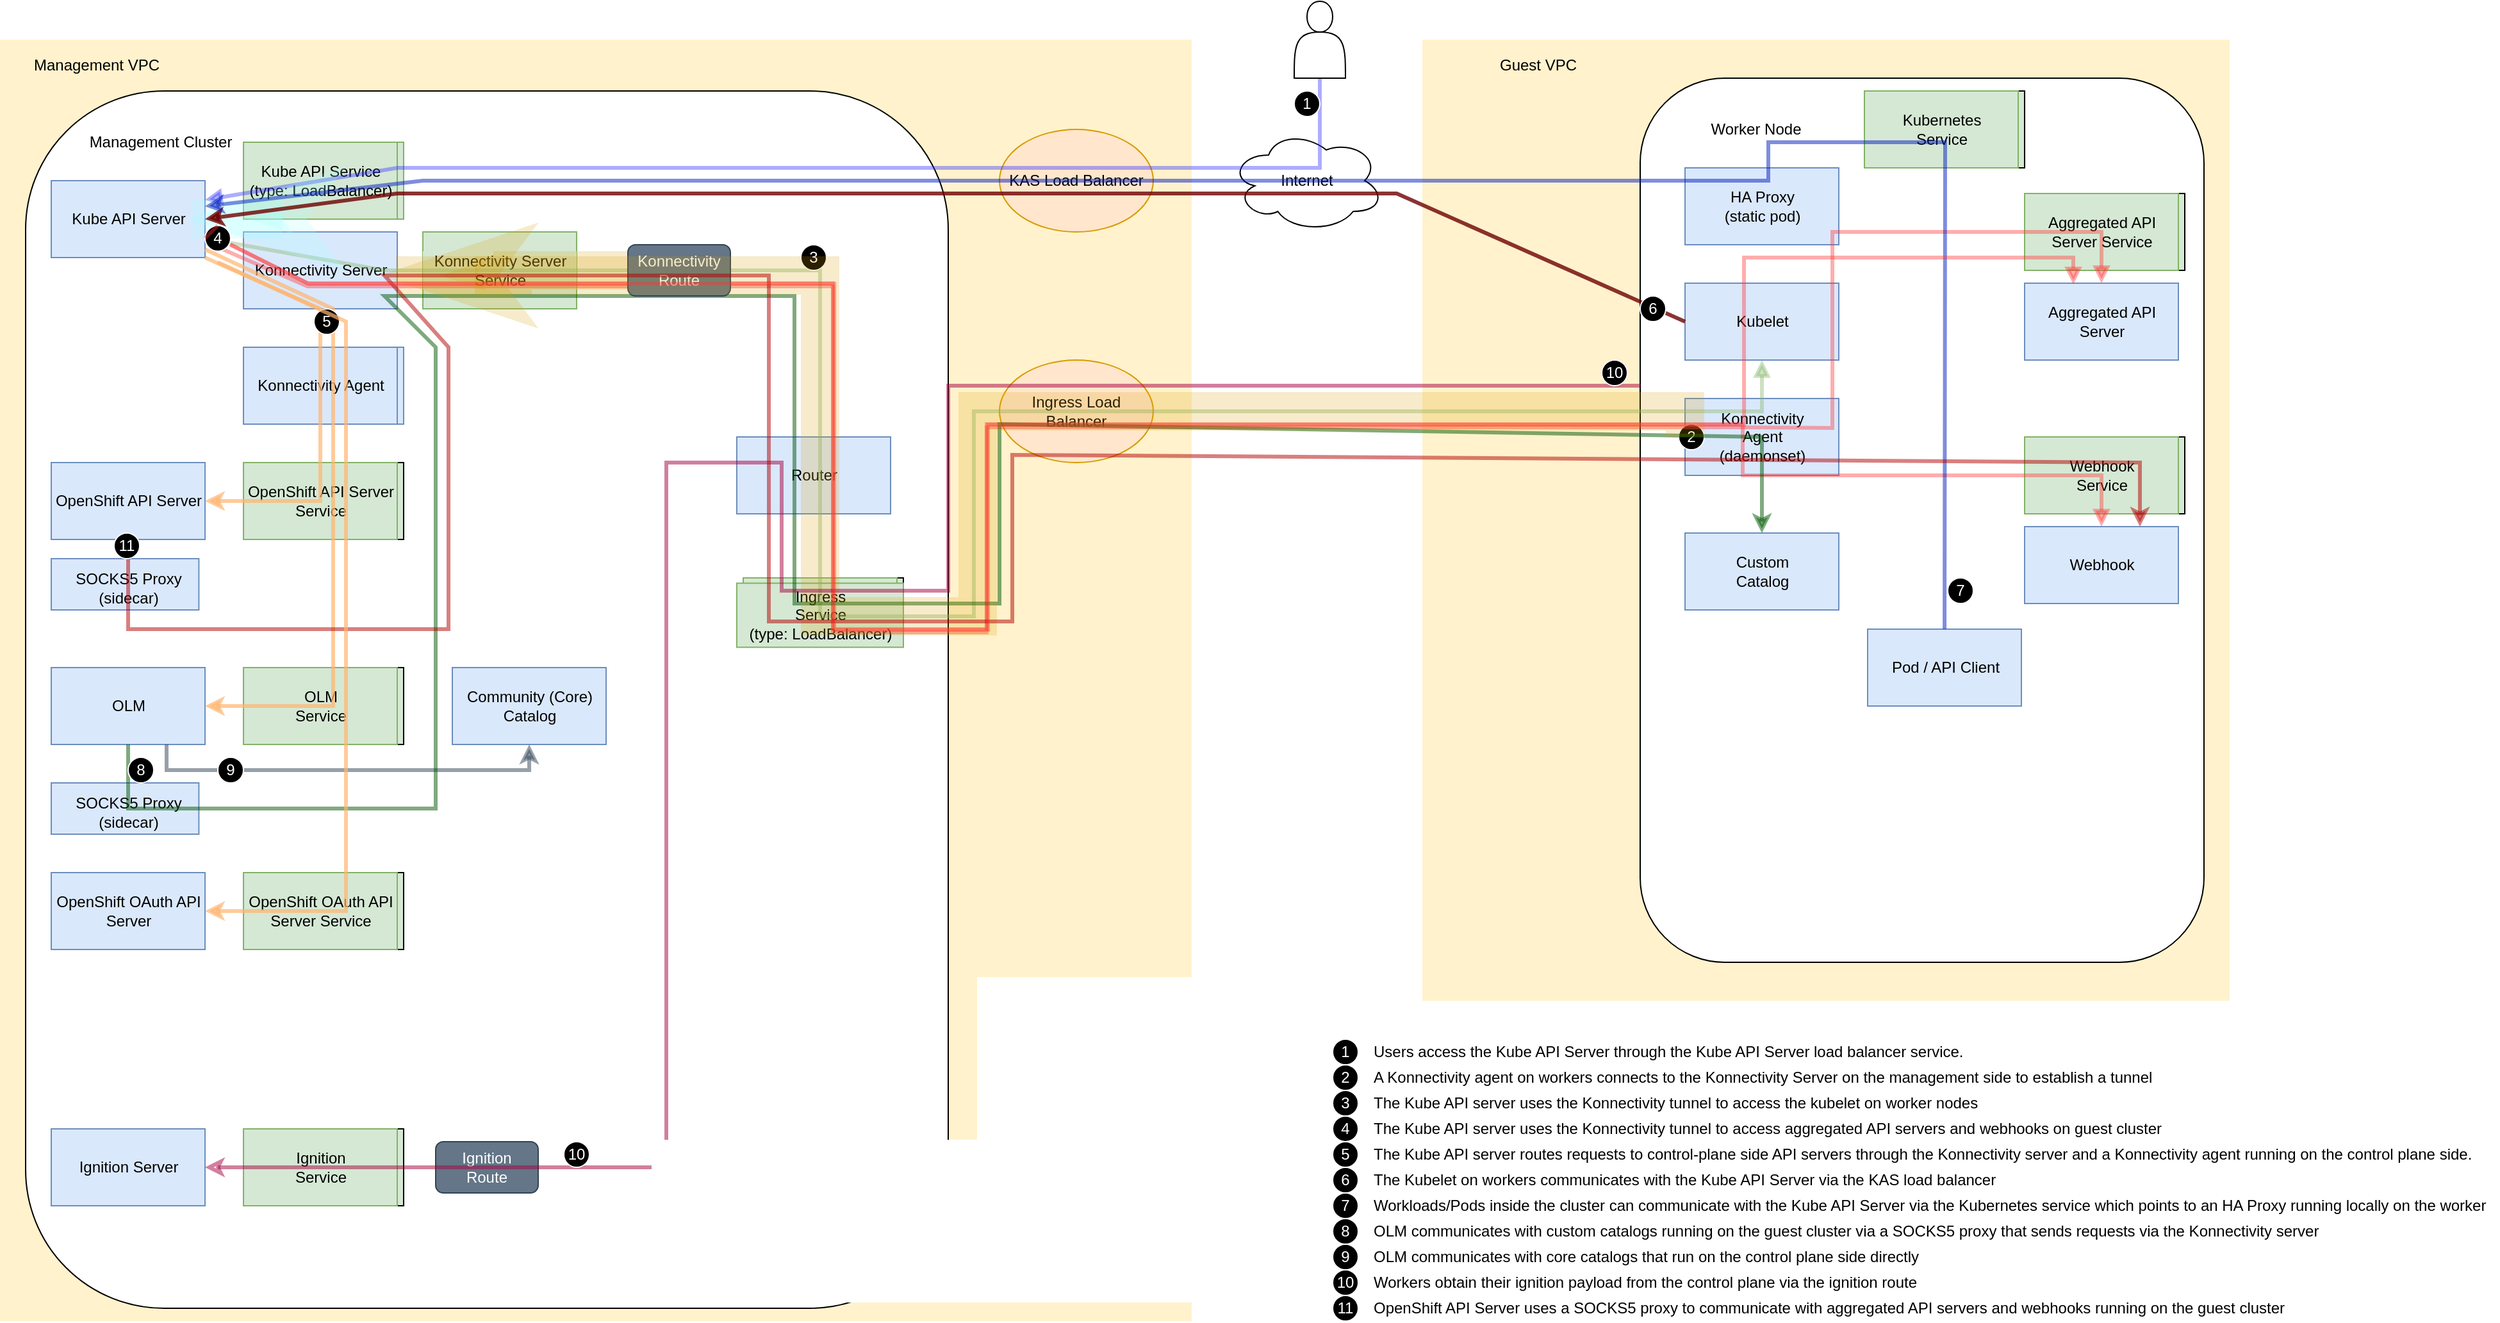 <mxfile version="15.7.4" type="google"><diagram id="JH9QKuvzhA9peFdZKFze" name="Page-1"><mxGraphModel dx="1422" dy="766" grid="1" gridSize="10" guides="1" tooltips="1" connect="1" arrows="1" fold="1" page="1" pageScale="1" pageWidth="850" pageHeight="1100" math="0" shadow="0"><root><mxCell id="0"/><mxCell id="1" parent="0"/><mxCell id="2SlxKYh9Y1Ndt-lXQVJX-143" value="" style="rounded=0;whiteSpace=wrap;html=1;fillColor=#fff2cc;strokeColor=none;" parent="1" vertex="1"><mxGeometry x="1120" y="60" width="630" height="750" as="geometry"/></mxCell><mxCell id="2SlxKYh9Y1Ndt-lXQVJX-58" value="" style="rounded=0;whiteSpace=wrap;html=1;fillColor=#fff2cc;strokeColor=none;" parent="1" vertex="1"><mxGeometry x="10" y="60" width="930" height="1000" as="geometry"/></mxCell><mxCell id="2SlxKYh9Y1Ndt-lXQVJX-1" value="" style="rounded=1;whiteSpace=wrap;html=1;" parent="1" vertex="1"><mxGeometry x="30" y="100" width="720" height="950" as="geometry"/></mxCell><mxCell id="2SlxKYh9Y1Ndt-lXQVJX-2" value="" style="rounded=1;whiteSpace=wrap;html=1;" parent="1" vertex="1"><mxGeometry x="1290" y="90" width="440" height="690" as="geometry"/></mxCell><mxCell id="2SlxKYh9Y1Ndt-lXQVJX-3" value="Management Cluster" style="text;html=1;resizable=0;autosize=1;align=center;verticalAlign=middle;points=[];fillColor=none;strokeColor=none;rounded=0;" parent="1" vertex="1"><mxGeometry x="70" y="130" width="130" height="20" as="geometry"/></mxCell><mxCell id="2SlxKYh9Y1Ndt-lXQVJX-4" value="Worker Node" style="text;html=1;resizable=0;autosize=1;align=center;verticalAlign=middle;points=[];fillColor=none;strokeColor=none;rounded=0;" parent="1" vertex="1"><mxGeometry x="1335" y="120" width="90" height="20" as="geometry"/></mxCell><mxCell id="2SlxKYh9Y1Ndt-lXQVJX-8" value="" style="group;fillColor=#dae8fc;strokeColor=#6c8ebf;" parent="1" vertex="1" connectable="0"><mxGeometry x="50" y="170" width="120" height="60" as="geometry"/></mxCell><mxCell id="2SlxKYh9Y1Ndt-lXQVJX-6" value="" style="rounded=0;whiteSpace=wrap;html=1;fillColor=#dae8fc;strokeColor=#6c8ebf;" parent="2SlxKYh9Y1Ndt-lXQVJX-8" vertex="1"><mxGeometry width="120" height="60" as="geometry"/></mxCell><mxCell id="2SlxKYh9Y1Ndt-lXQVJX-7" value="Kube API Server&lt;br&gt;" style="text;html=1;resizable=0;autosize=1;align=center;verticalAlign=middle;points=[];fillColor=none;strokeColor=none;rounded=0;" parent="2SlxKYh9Y1Ndt-lXQVJX-8" vertex="1"><mxGeometry x="10" y="20" width="100" height="20" as="geometry"/></mxCell><mxCell id="2SlxKYh9Y1Ndt-lXQVJX-12" value="" style="group" parent="1" vertex="1" connectable="0"><mxGeometry x="50" y="390" width="125" height="60" as="geometry"/></mxCell><mxCell id="2SlxKYh9Y1Ndt-lXQVJX-13" value="" style="rounded=0;whiteSpace=wrap;html=1;fillColor=#dae8fc;strokeColor=#6c8ebf;" parent="2SlxKYh9Y1Ndt-lXQVJX-12" vertex="1"><mxGeometry width="120" height="60" as="geometry"/></mxCell><mxCell id="2SlxKYh9Y1Ndt-lXQVJX-14" value="OpenShift API Server" style="text;html=1;resizable=0;autosize=1;align=center;verticalAlign=middle;points=[];fillColor=none;strokeColor=none;rounded=0;" parent="2SlxKYh9Y1Ndt-lXQVJX-12" vertex="1"><mxGeometry x="-5" y="20" width="130" height="20" as="geometry"/></mxCell><mxCell id="2SlxKYh9Y1Ndt-lXQVJX-15" value="" style="group" parent="1" vertex="1" connectable="0"><mxGeometry x="200" y="210" width="125" height="60" as="geometry"/></mxCell><mxCell id="2SlxKYh9Y1Ndt-lXQVJX-9" value="" style="rounded=0;whiteSpace=wrap;html=1;fillColor=#dae8fc;strokeColor=#6c8ebf;" parent="2SlxKYh9Y1Ndt-lXQVJX-15" vertex="1"><mxGeometry width="120" height="60" as="geometry"/></mxCell><mxCell id="2SlxKYh9Y1Ndt-lXQVJX-10" value="Konnectivity Server" style="text;html=1;resizable=0;autosize=1;align=center;verticalAlign=middle;points=[];fillColor=none;strokeColor=none;rounded=0;" parent="2SlxKYh9Y1Ndt-lXQVJX-15" vertex="1"><mxGeometry y="20" width="120" height="20" as="geometry"/></mxCell><mxCell id="2SlxKYh9Y1Ndt-lXQVJX-16" value="" style="group;fillColor=#d5e8d4;strokeColor=#82b366;" parent="2SlxKYh9Y1Ndt-lXQVJX-15" vertex="1" connectable="0"><mxGeometry y="-70" width="125" height="60" as="geometry"/></mxCell><mxCell id="2SlxKYh9Y1Ndt-lXQVJX-17" value="" style="rounded=0;whiteSpace=wrap;html=1;fillColor=#d5e8d4;strokeColor=#82b366;" parent="2SlxKYh9Y1Ndt-lXQVJX-16" vertex="1"><mxGeometry width="120" height="60" as="geometry"/></mxCell><mxCell id="2SlxKYh9Y1Ndt-lXQVJX-18" value="Kube API Service&lt;br&gt;(type: LoadBalancer)" style="text;html=1;resizable=0;autosize=1;align=center;verticalAlign=middle;points=[];fillColor=none;strokeColor=none;rounded=0;" parent="2SlxKYh9Y1Ndt-lXQVJX-16" vertex="1"><mxGeometry x="-5" y="15" width="130" height="30" as="geometry"/></mxCell><mxCell id="2SlxKYh9Y1Ndt-lXQVJX-26" value="" style="group;fillColor=#dae8fc;strokeColor=#6c8ebf;" parent="1" vertex="1" connectable="0"><mxGeometry x="1325" y="250" width="120" height="60" as="geometry"/></mxCell><mxCell id="2SlxKYh9Y1Ndt-lXQVJX-27" value="" style="rounded=0;whiteSpace=wrap;html=1;fillColor=#dae8fc;strokeColor=#6c8ebf;" parent="2SlxKYh9Y1Ndt-lXQVJX-26" vertex="1"><mxGeometry width="120" height="60" as="geometry"/></mxCell><mxCell id="2SlxKYh9Y1Ndt-lXQVJX-28" value="Kubelet" style="text;html=1;resizable=0;autosize=1;align=center;verticalAlign=middle;points=[];fillColor=none;strokeColor=none;rounded=0;" parent="2SlxKYh9Y1Ndt-lXQVJX-26" vertex="1"><mxGeometry x="30" y="20" width="60" height="20" as="geometry"/></mxCell><mxCell id="2SlxKYh9Y1Ndt-lXQVJX-30" value="" style="group;fillColor=#dae8fc;strokeColor=#6c8ebf;" parent="1" vertex="1" connectable="0"><mxGeometry x="1325" y="160" width="120" height="60" as="geometry"/></mxCell><mxCell id="2SlxKYh9Y1Ndt-lXQVJX-31" value="" style="rounded=0;whiteSpace=wrap;html=1;fillColor=#dae8fc;strokeColor=#6c8ebf;" parent="2SlxKYh9Y1Ndt-lXQVJX-30" vertex="1"><mxGeometry width="120" height="60" as="geometry"/></mxCell><mxCell id="2SlxKYh9Y1Ndt-lXQVJX-32" value="HA Proxy&lt;br&gt;(static pod)" style="text;html=1;resizable=0;autosize=1;align=center;verticalAlign=middle;points=[];fillColor=none;strokeColor=none;rounded=0;" parent="2SlxKYh9Y1Ndt-lXQVJX-30" vertex="1"><mxGeometry x="25" y="15" width="70" height="30" as="geometry"/></mxCell><mxCell id="2SlxKYh9Y1Ndt-lXQVJX-34" value="" style="group" parent="1" vertex="1" connectable="0"><mxGeometry x="1325" y="340" width="120" height="60" as="geometry"/></mxCell><mxCell id="2SlxKYh9Y1Ndt-lXQVJX-35" value="" style="rounded=0;whiteSpace=wrap;html=1;fillColor=#dae8fc;strokeColor=#6c8ebf;" parent="2SlxKYh9Y1Ndt-lXQVJX-34" vertex="1"><mxGeometry width="120" height="60" as="geometry"/></mxCell><mxCell id="2SlxKYh9Y1Ndt-lXQVJX-36" value="Konnectivity&lt;br&gt;Agent&lt;br&gt;(daemonset)" style="text;html=1;resizable=0;autosize=1;align=center;verticalAlign=middle;points=[];fillColor=none;strokeColor=none;rounded=0;" parent="2SlxKYh9Y1Ndt-lXQVJX-34" vertex="1"><mxGeometry x="20" y="5" width="80" height="50" as="geometry"/></mxCell><mxCell id="WbiKXTbuLmP18DZTLf4A-19" value="2" style="ellipse;whiteSpace=wrap;html=1;fillColor=#000000;strokeColor=#FFFFFF;fontColor=#FFFFFF;" parent="2SlxKYh9Y1Ndt-lXQVJX-34" vertex="1"><mxGeometry x="-5" y="20" width="20" height="20" as="geometry"/></mxCell><mxCell id="2SlxKYh9Y1Ndt-lXQVJX-38" value="" style="group;fillColor=#d5e8d4;strokeColor=#82b366;" parent="1" vertex="1" connectable="0"><mxGeometry x="340" y="210" width="120" height="60" as="geometry"/></mxCell><mxCell id="2SlxKYh9Y1Ndt-lXQVJX-39" value="" style="rounded=0;whiteSpace=wrap;html=1;fillColor=#d5e8d4;strokeColor=#82b366;" parent="2SlxKYh9Y1Ndt-lXQVJX-38" vertex="1"><mxGeometry width="120" height="60" as="geometry"/></mxCell><mxCell id="2SlxKYh9Y1Ndt-lXQVJX-40" value="Konnectivity Server&lt;br&gt;Service" style="text;html=1;resizable=0;autosize=1;align=center;verticalAlign=middle;points=[];fillColor=#d5e8d4;strokeColor=none;rounded=0;" parent="2SlxKYh9Y1Ndt-lXQVJX-38" vertex="1"><mxGeometry y="15" width="120" height="30" as="geometry"/></mxCell><mxCell id="2SlxKYh9Y1Ndt-lXQVJX-41" value="" style="group" parent="1" vertex="1" connectable="0"><mxGeometry x="585" y="370" width="120" height="60" as="geometry"/></mxCell><mxCell id="2SlxKYh9Y1Ndt-lXQVJX-42" value="" style="rounded=0;whiteSpace=wrap;html=1;fillColor=#dae8fc;strokeColor=#6c8ebf;" parent="2SlxKYh9Y1Ndt-lXQVJX-41" vertex="1"><mxGeometry width="120" height="60" as="geometry"/></mxCell><mxCell id="2SlxKYh9Y1Ndt-lXQVJX-43" value="Router" style="text;html=1;resizable=0;autosize=1;align=center;verticalAlign=middle;points=[];fillColor=none;strokeColor=none;rounded=0;" parent="2SlxKYh9Y1Ndt-lXQVJX-41" vertex="1"><mxGeometry x="35" y="20" width="50" height="20" as="geometry"/></mxCell><mxCell id="2SlxKYh9Y1Ndt-lXQVJX-44" value="" style="group;fillColor=#d5e8d4;strokeColor=default;" parent="1" vertex="1" connectable="0"><mxGeometry x="590" y="480" width="125" height="50" as="geometry"/></mxCell><mxCell id="2SlxKYh9Y1Ndt-lXQVJX-45" value="" style="rounded=0;whiteSpace=wrap;html=1;fillColor=#d5e8d4;strokeColor=#82b366;" parent="2SlxKYh9Y1Ndt-lXQVJX-44" vertex="1"><mxGeometry width="120" height="50" as="geometry"/></mxCell><mxCell id="2SlxKYh9Y1Ndt-lXQVJX-46" value="Ingress&lt;br&gt;Service&lt;br&gt;(type: LoadBalancer)" style="text;html=1;resizable=0;autosize=1;align=center;verticalAlign=middle;points=[];fillColor=#d5e8d4;strokeColor=#82b366;rounded=0;" parent="2SlxKYh9Y1Ndt-lXQVJX-44" vertex="1"><mxGeometry x="-5" y="4.167" width="130" height="50" as="geometry"/></mxCell><mxCell id="2SlxKYh9Y1Ndt-lXQVJX-48" value="KAS Load Balancer" style="ellipse;whiteSpace=wrap;html=1;fillColor=#ffe6cc;strokeColor=#d79b00;" parent="1" vertex="1"><mxGeometry x="790" y="130" width="120" height="80" as="geometry"/></mxCell><mxCell id="2SlxKYh9Y1Ndt-lXQVJX-50" value="Ingress Load&lt;br&gt;Balancer" style="ellipse;whiteSpace=wrap;html=1;fillColor=#ffe6cc;strokeColor=#d79b00;" parent="1" vertex="1"><mxGeometry x="790" y="310" width="120" height="80" as="geometry"/></mxCell><mxCell id="2SlxKYh9Y1Ndt-lXQVJX-59" value="Management VPC" style="text;html=1;resizable=0;autosize=1;align=center;verticalAlign=middle;points=[];fillColor=none;strokeColor=none;rounded=0;" parent="1" vertex="1"><mxGeometry x="30" y="70" width="110" height="20" as="geometry"/></mxCell><mxCell id="2SlxKYh9Y1Ndt-lXQVJX-66" value="" style="group;fillColor=#dae8fc;strokeColor=#6c8ebf;" parent="1" vertex="1" connectable="0"><mxGeometry x="200" y="300" width="125" height="60" as="geometry"/></mxCell><mxCell id="2SlxKYh9Y1Ndt-lXQVJX-67" value="" style="rounded=0;whiteSpace=wrap;html=1;fillColor=#dae8fc;strokeColor=#6c8ebf;" parent="2SlxKYh9Y1Ndt-lXQVJX-66" vertex="1"><mxGeometry width="120" height="60" as="geometry"/></mxCell><mxCell id="2SlxKYh9Y1Ndt-lXQVJX-68" value="Konnectivity Agent" style="text;html=1;resizable=0;autosize=1;align=center;verticalAlign=middle;points=[];fillColor=none;strokeColor=none;rounded=0;" parent="2SlxKYh9Y1Ndt-lXQVJX-66" vertex="1"><mxGeometry x="5" y="20" width="110" height="20" as="geometry"/></mxCell><mxCell id="2SlxKYh9Y1Ndt-lXQVJX-75" value="" style="group;fillColor=#D5E8D4;strokeColor=#000000;" parent="1" vertex="1" connectable="0"><mxGeometry x="200" y="390" width="125" height="60" as="geometry"/></mxCell><mxCell id="2SlxKYh9Y1Ndt-lXQVJX-76" value="" style="rounded=0;whiteSpace=wrap;html=1;fillColor=#d5e8d4;strokeColor=#82b366;" parent="2SlxKYh9Y1Ndt-lXQVJX-75" vertex="1"><mxGeometry width="120" height="60" as="geometry"/></mxCell><mxCell id="2SlxKYh9Y1Ndt-lXQVJX-77" value="OpenShift API Server&lt;br&gt;Service" style="text;html=1;resizable=0;autosize=1;align=center;verticalAlign=middle;points=[];fillColor=none;strokeColor=none;rounded=0;" parent="2SlxKYh9Y1Ndt-lXQVJX-75" vertex="1"><mxGeometry x="-5" y="15" width="130" height="30" as="geometry"/></mxCell><mxCell id="2SlxKYh9Y1Ndt-lXQVJX-83" value="" style="group" parent="1" vertex="1" connectable="0"><mxGeometry x="50" y="465" width="120" height="40" as="geometry"/></mxCell><mxCell id="2SlxKYh9Y1Ndt-lXQVJX-84" value="" style="rounded=0;whiteSpace=wrap;html=1;fillColor=#dae8fc;strokeColor=#6c8ebf;" parent="2SlxKYh9Y1Ndt-lXQVJX-83" vertex="1"><mxGeometry width="115.2" height="40" as="geometry"/></mxCell><mxCell id="2SlxKYh9Y1Ndt-lXQVJX-85" value="SOCKS5 Proxy&lt;br&gt;(sidecar)" style="text;html=1;resizable=0;autosize=1;align=center;verticalAlign=middle;points=[];fillColor=none;strokeColor=none;rounded=0;" parent="2SlxKYh9Y1Ndt-lXQVJX-83" vertex="1"><mxGeometry x="9.6" y="8.333" width="100" height="30" as="geometry"/></mxCell><mxCell id="2SlxKYh9Y1Ndt-lXQVJX-90" value="" style="group" parent="1" vertex="1" connectable="0"><mxGeometry x="50" y="550" width="125" height="60" as="geometry"/></mxCell><mxCell id="2SlxKYh9Y1Ndt-lXQVJX-91" value="" style="rounded=0;whiteSpace=wrap;html=1;fillColor=#dae8fc;strokeColor=#6c8ebf;" parent="2SlxKYh9Y1Ndt-lXQVJX-90" vertex="1"><mxGeometry width="120" height="60" as="geometry"/></mxCell><mxCell id="2SlxKYh9Y1Ndt-lXQVJX-92" value="OLM" style="text;html=1;resizable=0;autosize=1;align=center;verticalAlign=middle;points=[];fillColor=none;strokeColor=none;rounded=0;" parent="2SlxKYh9Y1Ndt-lXQVJX-90" vertex="1"><mxGeometry x="40" y="20" width="40" height="20" as="geometry"/></mxCell><mxCell id="2SlxKYh9Y1Ndt-lXQVJX-104" value="" style="group" parent="1" vertex="1" connectable="0"><mxGeometry x="50" y="640" width="120" height="40" as="geometry"/></mxCell><mxCell id="2SlxKYh9Y1Ndt-lXQVJX-105" value="" style="rounded=0;whiteSpace=wrap;html=1;fillColor=#dae8fc;strokeColor=#6c8ebf;" parent="2SlxKYh9Y1Ndt-lXQVJX-104" vertex="1"><mxGeometry width="115.2" height="40" as="geometry"/></mxCell><mxCell id="2SlxKYh9Y1Ndt-lXQVJX-106" value="SOCKS5 Proxy&lt;br&gt;(sidecar)" style="text;html=1;resizable=0;autosize=1;align=center;verticalAlign=middle;points=[];fillColor=none;strokeColor=none;rounded=0;" parent="2SlxKYh9Y1Ndt-lXQVJX-104" vertex="1"><mxGeometry x="9.6" y="8.333" width="100" height="30" as="geometry"/></mxCell><mxCell id="2SlxKYh9Y1Ndt-lXQVJX-111" value="" style="group;fillColor=#D5E8D4;strokeColor=#000000;" parent="1" vertex="1" connectable="0"><mxGeometry x="200" y="550" width="125" height="60" as="geometry"/></mxCell><mxCell id="2SlxKYh9Y1Ndt-lXQVJX-112" value="" style="rounded=0;whiteSpace=wrap;html=1;fillColor=#d5e8d4;strokeColor=#82b366;" parent="2SlxKYh9Y1Ndt-lXQVJX-111" vertex="1"><mxGeometry width="120" height="60" as="geometry"/></mxCell><mxCell id="2SlxKYh9Y1Ndt-lXQVJX-113" value="OLM&lt;br&gt;Service" style="text;html=1;resizable=0;autosize=1;align=center;verticalAlign=middle;points=[];fillColor=none;strokeColor=none;rounded=0;" parent="2SlxKYh9Y1Ndt-lXQVJX-111" vertex="1"><mxGeometry x="30" y="15" width="60" height="30" as="geometry"/></mxCell><mxCell id="2SlxKYh9Y1Ndt-lXQVJX-116" value="" style="group" parent="1" vertex="1" connectable="0"><mxGeometry x="50" y="910" width="125" height="60" as="geometry"/></mxCell><mxCell id="2SlxKYh9Y1Ndt-lXQVJX-117" value="" style="rounded=0;whiteSpace=wrap;html=1;fillColor=#dae8fc;strokeColor=#6c8ebf;" parent="2SlxKYh9Y1Ndt-lXQVJX-116" vertex="1"><mxGeometry width="120" height="60" as="geometry"/></mxCell><mxCell id="2SlxKYh9Y1Ndt-lXQVJX-118" value="Ignition Server" style="text;html=1;resizable=0;autosize=1;align=center;verticalAlign=middle;points=[];fillColor=none;strokeColor=none;rounded=0;" parent="2SlxKYh9Y1Ndt-lXQVJX-116" vertex="1"><mxGeometry x="15" y="20" width="90" height="20" as="geometry"/></mxCell><mxCell id="2SlxKYh9Y1Ndt-lXQVJX-119" value="" style="group;fillColor=#D5E8D4;strokeColor=#000000;" parent="1" vertex="1" connectable="0"><mxGeometry x="200" y="910" width="125" height="60" as="geometry"/></mxCell><mxCell id="2SlxKYh9Y1Ndt-lXQVJX-120" value="" style="rounded=0;whiteSpace=wrap;html=1;fillColor=#d5e8d4;strokeColor=#82b366;" parent="2SlxKYh9Y1Ndt-lXQVJX-119" vertex="1"><mxGeometry width="120" height="60" as="geometry"/></mxCell><mxCell id="2SlxKYh9Y1Ndt-lXQVJX-121" value="Ignition&lt;br&gt;Service" style="text;html=1;resizable=0;autosize=1;align=center;verticalAlign=middle;points=[];fillColor=none;strokeColor=none;rounded=0;" parent="2SlxKYh9Y1Ndt-lXQVJX-119" vertex="1"><mxGeometry x="30" y="15" width="60" height="30" as="geometry"/></mxCell><mxCell id="2SlxKYh9Y1Ndt-lXQVJX-127" value="" style="group;fillColor=#dae8fc;strokeColor=#6c8ebf;" parent="1" vertex="1" connectable="0"><mxGeometry x="1590" y="250" width="120" height="60" as="geometry"/></mxCell><mxCell id="2SlxKYh9Y1Ndt-lXQVJX-128" value="" style="rounded=0;whiteSpace=wrap;html=1;fillColor=#dae8fc;strokeColor=#6c8ebf;" parent="2SlxKYh9Y1Ndt-lXQVJX-127" vertex="1"><mxGeometry width="120" height="60" as="geometry"/></mxCell><mxCell id="2SlxKYh9Y1Ndt-lXQVJX-129" value="Aggregated API &lt;br&gt;Server" style="text;html=1;resizable=0;autosize=1;align=center;verticalAlign=middle;points=[];fillColor=none;strokeColor=none;rounded=0;" parent="2SlxKYh9Y1Ndt-lXQVJX-127" vertex="1"><mxGeometry x="10" y="15" width="100" height="30" as="geometry"/></mxCell><mxCell id="2SlxKYh9Y1Ndt-lXQVJX-130" value="" style="group;fillColor=#D5E8D4;strokeColor=#000000;" parent="1" vertex="1" connectable="0"><mxGeometry x="1590" y="180" width="125" height="60" as="geometry"/></mxCell><mxCell id="2SlxKYh9Y1Ndt-lXQVJX-131" value="" style="rounded=0;whiteSpace=wrap;html=1;fillColor=#d5e8d4;strokeColor=#82b366;" parent="2SlxKYh9Y1Ndt-lXQVJX-130" vertex="1"><mxGeometry width="120" height="60" as="geometry"/></mxCell><mxCell id="2SlxKYh9Y1Ndt-lXQVJX-132" value="Aggregated API&lt;br&gt;Server Service" style="text;html=1;resizable=0;autosize=1;align=center;verticalAlign=middle;points=[];fillColor=none;strokeColor=none;rounded=0;" parent="2SlxKYh9Y1Ndt-lXQVJX-130" vertex="1"><mxGeometry x="10" y="15" width="100" height="30" as="geometry"/></mxCell><mxCell id="2SlxKYh9Y1Ndt-lXQVJX-133" value="" style="group;fillColor=#D5E8D4;strokeColor=#000000;" parent="1" vertex="1" connectable="0"><mxGeometry x="1590" y="370" width="125" height="60" as="geometry"/></mxCell><mxCell id="2SlxKYh9Y1Ndt-lXQVJX-134" value="" style="rounded=0;whiteSpace=wrap;html=1;fillColor=#d5e8d4;strokeColor=#82b366;" parent="2SlxKYh9Y1Ndt-lXQVJX-133" vertex="1"><mxGeometry width="120" height="60" as="geometry"/></mxCell><mxCell id="2SlxKYh9Y1Ndt-lXQVJX-135" value="Webhook&lt;br&gt;Service" style="text;html=1;resizable=0;autosize=1;align=center;verticalAlign=middle;points=[];fillColor=none;strokeColor=none;rounded=0;" parent="2SlxKYh9Y1Ndt-lXQVJX-133" vertex="1"><mxGeometry x="25" y="15" width="70" height="30" as="geometry"/></mxCell><mxCell id="2SlxKYh9Y1Ndt-lXQVJX-136" value="" style="group;fillColor=#dae8fc;strokeColor=#6c8ebf;" parent="1" vertex="1" connectable="0"><mxGeometry x="1590" y="440" width="120" height="60" as="geometry"/></mxCell><mxCell id="2SlxKYh9Y1Ndt-lXQVJX-137" value="" style="rounded=0;whiteSpace=wrap;html=1;fillColor=#dae8fc;strokeColor=#6c8ebf;" parent="2SlxKYh9Y1Ndt-lXQVJX-136" vertex="1"><mxGeometry width="120" height="60" as="geometry"/></mxCell><mxCell id="2SlxKYh9Y1Ndt-lXQVJX-138" value="Webhook" style="text;html=1;resizable=0;autosize=1;align=center;verticalAlign=middle;points=[];fillColor=none;strokeColor=none;rounded=0;" parent="2SlxKYh9Y1Ndt-lXQVJX-136" vertex="1"><mxGeometry x="25" y="20" width="70" height="20" as="geometry"/></mxCell><mxCell id="2SlxKYh9Y1Ndt-lXQVJX-144" value="Guest VPC" style="text;html=1;resizable=0;autosize=1;align=center;verticalAlign=middle;points=[];fillColor=none;strokeColor=none;rounded=0;" parent="1" vertex="1"><mxGeometry x="1170" y="70" width="80" height="20" as="geometry"/></mxCell><mxCell id="2SlxKYh9Y1Ndt-lXQVJX-148" value="" style="group;fillColor=#D5E8D4;strokeColor=#000000;" parent="1" vertex="1" connectable="0"><mxGeometry x="1465" y="100" width="125" height="60" as="geometry"/></mxCell><mxCell id="2SlxKYh9Y1Ndt-lXQVJX-149" value="" style="rounded=0;whiteSpace=wrap;html=1;fillColor=#d5e8d4;strokeColor=#82b366;" parent="2SlxKYh9Y1Ndt-lXQVJX-148" vertex="1"><mxGeometry width="120" height="60" as="geometry"/></mxCell><mxCell id="2SlxKYh9Y1Ndt-lXQVJX-150" value="Kubernetes&lt;br&gt;Service" style="text;html=1;resizable=0;autosize=1;align=center;verticalAlign=middle;points=[];fillColor=none;strokeColor=none;rounded=0;" parent="2SlxKYh9Y1Ndt-lXQVJX-148" vertex="1"><mxGeometry x="20" y="15" width="80" height="30" as="geometry"/></mxCell><mxCell id="2SlxKYh9Y1Ndt-lXQVJX-152" value="" style="group;fillColor=#dae8fc;strokeColor=#6c8ebf;" parent="1" vertex="1" connectable="0"><mxGeometry x="1467.5" y="520" width="120" height="60" as="geometry"/></mxCell><mxCell id="2SlxKYh9Y1Ndt-lXQVJX-153" value="" style="rounded=0;whiteSpace=wrap;html=1;fillColor=#dae8fc;strokeColor=#6c8ebf;" parent="2SlxKYh9Y1Ndt-lXQVJX-152" vertex="1"><mxGeometry width="120" height="60" as="geometry"/></mxCell><mxCell id="2SlxKYh9Y1Ndt-lXQVJX-154" value="Pod / API Client" style="text;html=1;resizable=0;autosize=1;align=center;verticalAlign=middle;points=[];fillColor=none;strokeColor=none;rounded=0;" parent="2SlxKYh9Y1Ndt-lXQVJX-152" vertex="1"><mxGeometry x="10" y="20" width="100" height="20" as="geometry"/></mxCell><mxCell id="WbiKXTbuLmP18DZTLf4A-1" value="Internet" style="ellipse;shape=cloud;whiteSpace=wrap;html=1;" parent="1" vertex="1"><mxGeometry x="970" y="130" width="120" height="80" as="geometry"/></mxCell><mxCell id="WbiKXTbuLmP18DZTLf4A-2" value="" style="endArrow=block;html=1;rounded=0;endFill=1;strokeColor=#3333FF;strokeWidth=3;entryX=1;entryY=0.25;entryDx=0;entryDy=0;shadow=0;opacity=40;" parent="1" target="2SlxKYh9Y1Ndt-lXQVJX-6" edge="1"><mxGeometry width="50" height="50" relative="1" as="geometry"><mxPoint x="1040" y="90" as="sourcePoint"/><mxPoint x="780" y="30" as="targetPoint"/><Array as="points"><mxPoint x="1040" y="160"/><mxPoint x="320" y="160"/></Array></mxGeometry></mxCell><mxCell id="WbiKXTbuLmP18DZTLf4A-3" value="" style="shape=actor;whiteSpace=wrap;html=1;" parent="1" vertex="1"><mxGeometry x="1020" y="30" width="40" height="60" as="geometry"/></mxCell><mxCell id="WbiKXTbuLmP18DZTLf4A-4" style="edgeStyle=orthogonalEdgeStyle;rounded=0;orthogonalLoop=1;jettySize=auto;html=1;entryX=0.992;entryY=0.7;entryDx=0;entryDy=0;entryPerimeter=0;shadow=0;endArrow=none;endFill=0;strokeColor=#d79b00;strokeWidth=30;opacity=20;fillColor=#ffe6cc;exitX=0;exitY=0.5;exitDx=0;exitDy=0;startArrow=none;" parent="1" source="WbiKXTbuLmP18DZTLf4A-37" target="2SlxKYh9Y1Ndt-lXQVJX-10" edge="1"><mxGeometry relative="1" as="geometry"><Array as="points"/></mxGeometry></mxCell><mxCell id="WbiKXTbuLmP18DZTLf4A-5" value="1" style="ellipse;whiteSpace=wrap;html=1;fillColor=#000000;strokeColor=#FFFFFF;fontColor=#FFFFFF;" parent="1" vertex="1"><mxGeometry x="1020" y="100" width="20" height="20" as="geometry"/></mxCell><mxCell id="WbiKXTbuLmP18DZTLf4A-6" value="" style="endArrow=block;html=1;rounded=0;endFill=1;strokeColor=#82b366;strokeWidth=3;shadow=0;opacity=40;fillColor=#d5e8d4;exitX=1;exitY=0.75;exitDx=0;exitDy=0;entryX=0.5;entryY=1;entryDx=0;entryDy=0;" parent="1" source="2SlxKYh9Y1Ndt-lXQVJX-6" target="2SlxKYh9Y1Ndt-lXQVJX-27" edge="1"><mxGeometry width="50" height="50" relative="1" as="geometry"><mxPoint x="1010" y="504" as="sourcePoint"/><mxPoint x="1220" y="350" as="targetPoint"/><Array as="points"><mxPoint x="310" y="240"/><mxPoint x="650" y="240"/><mxPoint x="650" y="510"/><mxPoint x="770" y="510"/><mxPoint x="770" y="350"/><mxPoint x="1385" y="350"/></Array></mxGeometry></mxCell><mxCell id="WbiKXTbuLmP18DZTLf4A-7" style="edgeStyle=orthogonalEdgeStyle;rounded=0;orthogonalLoop=1;jettySize=auto;html=1;shadow=0;fontColor=#FFFFFF;endArrow=classicThin;endFill=1;strokeColor=#99FFFF;strokeWidth=30;opacity=20;" parent="1" source="2SlxKYh9Y1Ndt-lXQVJX-7" edge="1"><mxGeometry relative="1" as="geometry"><mxPoint x="170" y="200" as="targetPoint"/></mxGeometry></mxCell><mxCell id="WbiKXTbuLmP18DZTLf4A-8" value="" style="endArrow=block;html=1;rounded=0;endFill=1;strokeColor=#FF3333;strokeWidth=3;shadow=0;opacity=40;fillColor=#f8cecc;exitX=1;exitY=0.75;exitDx=0;exitDy=0;entryX=0.5;entryY=0;entryDx=0;entryDy=0;startArrow=none;" parent="1" source="WbiKXTbuLmP18DZTLf4A-10" target="2SlxKYh9Y1Ndt-lXQVJX-137" edge="1"><mxGeometry width="50" height="50" relative="1" as="geometry"><mxPoint x="180" y="225" as="sourcePoint"/><mxPoint x="1295" y="320" as="targetPoint"/><Array as="points"><mxPoint x="250" y="250"/><mxPoint x="660" y="250"/><mxPoint x="660" y="520"/><mxPoint x="780" y="520"/><mxPoint x="780" y="360"/><mxPoint x="1295" y="360"/><mxPoint x="1370" y="360"/><mxPoint x="1370" y="400"/><mxPoint x="1650" y="400"/></Array></mxGeometry></mxCell><mxCell id="WbiKXTbuLmP18DZTLf4A-9" value="3" style="ellipse;whiteSpace=wrap;html=1;fillColor=#000000;strokeColor=#FFFFFF;fontColor=#FFFFFF;" parent="1" vertex="1"><mxGeometry x="635" y="220" width="20" height="20" as="geometry"/></mxCell><mxCell id="WbiKXTbuLmP18DZTLf4A-12" value="" style="endArrow=classic;html=1;rounded=0;shadow=0;fontColor=#FFFFFF;strokeColor=#FFB570;strokeWidth=3;exitX=1;exitY=1;exitDx=0;exitDy=0;entryX=0.962;entryY=0.5;entryDx=0;entryDy=0;entryPerimeter=0;opacity=70;" parent="1" source="2SlxKYh9Y1Ndt-lXQVJX-6" target="2SlxKYh9Y1Ndt-lXQVJX-14" edge="1"><mxGeometry width="50" height="50" relative="1" as="geometry"><mxPoint x="550" y="330" as="sourcePoint"/><mxPoint x="600" y="280" as="targetPoint"/><Array as="points"><mxPoint x="260" y="270"/><mxPoint x="260" y="420"/></Array></mxGeometry></mxCell><mxCell id="WbiKXTbuLmP18DZTLf4A-16" value="" style="endArrow=classic;html=1;rounded=0;shadow=0;fontColor=#FFFFFF;strokeColor=#FFB570;strokeWidth=3;exitX=1;exitY=0.894;exitDx=0;exitDy=0;entryX=1;entryY=0.5;entryDx=0;entryDy=0;exitPerimeter=0;opacity=70;" parent="1" source="2SlxKYh9Y1Ndt-lXQVJX-6" target="2SlxKYh9Y1Ndt-lXQVJX-91" edge="1"><mxGeometry width="50" height="50" relative="1" as="geometry"><mxPoint x="180" y="240" as="sourcePoint"/><mxPoint x="180.06" y="430" as="targetPoint"/><Array as="points"><mxPoint x="270" y="270"/><mxPoint x="270" y="580"/></Array></mxGeometry></mxCell><mxCell id="WbiKXTbuLmP18DZTLf4A-15" value="5" style="ellipse;whiteSpace=wrap;html=1;fillColor=#000000;strokeColor=#FFFFFF;fontColor=#FFFFFF;" parent="1" vertex="1"><mxGeometry x="255" y="270" width="20" height="20" as="geometry"/></mxCell><mxCell id="WbiKXTbuLmP18DZTLf4A-17" value="" style="endArrow=block;html=1;rounded=0;endFill=1;strokeColor=#FF3333;strokeWidth=3;shadow=0;opacity=40;fillColor=#f8cecc;exitX=1;exitY=0.75;exitDx=0;exitDy=0;entryX=0.5;entryY=0;entryDx=0;entryDy=0;" parent="1" target="2SlxKYh9Y1Ndt-lXQVJX-128" edge="1"><mxGeometry width="50" height="50" relative="1" as="geometry"><mxPoint x="170" y="217.5" as="sourcePoint"/><mxPoint x="1490" y="402.5" as="targetPoint"/><Array as="points"><mxPoint x="250" y="252.5"/><mxPoint x="660" y="252.5"/><mxPoint x="660" y="522.5"/><mxPoint x="780" y="522.5"/><mxPoint x="780" y="362.5"/><mxPoint x="1295" y="362.5"/><mxPoint x="1370" y="362.5"/><mxPoint x="1440" y="363"/><mxPoint x="1440" y="210"/><mxPoint x="1650" y="210"/></Array></mxGeometry></mxCell><mxCell id="WbiKXTbuLmP18DZTLf4A-20" value="" style="endArrow=classic;html=1;rounded=0;shadow=0;fontColor=#FFFFFF;strokeColor=#6F0000;strokeWidth=3;opacity=80;exitX=0;exitY=0.5;exitDx=0;exitDy=0;fillColor=#a20025;" parent="1" source="2SlxKYh9Y1Ndt-lXQVJX-27" edge="1"><mxGeometry width="50" height="50" relative="1" as="geometry"><mxPoint x="900" y="290" as="sourcePoint"/><mxPoint x="170" y="200" as="targetPoint"/><Array as="points"><mxPoint x="1100" y="180"/><mxPoint x="320" y="180"/></Array></mxGeometry></mxCell><mxCell id="WbiKXTbuLmP18DZTLf4A-21" value="" style="endArrow=classic;html=1;rounded=0;shadow=0;fontColor=#FFFFFF;strokeColor=#001DBC;strokeWidth=3;opacity=50;fillColor=#0050ef;" parent="1" source="2SlxKYh9Y1Ndt-lXQVJX-153" edge="1"><mxGeometry width="50" height="50" relative="1" as="geometry"><mxPoint x="960" y="290" as="sourcePoint"/><mxPoint x="170" y="190" as="targetPoint"/><Array as="points"><mxPoint x="1528" y="140"/><mxPoint x="1390" y="140"/><mxPoint x="1390" y="170"/><mxPoint x="340" y="170"/></Array></mxGeometry></mxCell><mxCell id="WbiKXTbuLmP18DZTLf4A-22" value="6" style="ellipse;whiteSpace=wrap;html=1;fillColor=#000000;strokeColor=#FFFFFF;fontColor=#FFFFFF;" parent="1" vertex="1"><mxGeometry x="1290" y="260" width="20" height="20" as="geometry"/></mxCell><mxCell id="WbiKXTbuLmP18DZTLf4A-23" value="7" style="ellipse;whiteSpace=wrap;html=1;fillColor=#000000;strokeColor=#FFFFFF;fontColor=#FFFFFF;" parent="1" vertex="1"><mxGeometry x="1530" y="480" width="20" height="20" as="geometry"/></mxCell><mxCell id="WbiKXTbuLmP18DZTLf4A-24" value="" style="group" parent="1" vertex="1" connectable="0"><mxGeometry x="363" y="550" width="125" height="60" as="geometry"/></mxCell><mxCell id="WbiKXTbuLmP18DZTLf4A-25" value="" style="rounded=0;whiteSpace=wrap;html=1;fillColor=#dae8fc;strokeColor=#6c8ebf;" parent="WbiKXTbuLmP18DZTLf4A-24" vertex="1"><mxGeometry width="120" height="60" as="geometry"/></mxCell><mxCell id="WbiKXTbuLmP18DZTLf4A-26" value="Community (Core)&lt;br&gt;Catalog" style="text;html=1;resizable=0;autosize=1;align=center;verticalAlign=middle;points=[];fillColor=none;strokeColor=none;rounded=0;" parent="WbiKXTbuLmP18DZTLf4A-24" vertex="1"><mxGeometry x="5" y="15" width="110" height="30" as="geometry"/></mxCell><mxCell id="WbiKXTbuLmP18DZTLf4A-27" value="" style="endArrow=classic;html=1;rounded=0;shadow=0;fontColor=#FFFFFF;strokeColor=#314354;strokeWidth=3;opacity=50;exitX=0.75;exitY=1;exitDx=0;exitDy=0;entryX=0.5;entryY=1;entryDx=0;entryDy=0;fillColor=#647687;" parent="1" source="2SlxKYh9Y1Ndt-lXQVJX-91" target="WbiKXTbuLmP18DZTLf4A-25" edge="1"><mxGeometry width="50" height="50" relative="1" as="geometry"><mxPoint x="470" y="390" as="sourcePoint"/><mxPoint x="520" y="340" as="targetPoint"/><Array as="points"><mxPoint x="140" y="630"/><mxPoint x="423" y="630"/></Array></mxGeometry></mxCell><mxCell id="WbiKXTbuLmP18DZTLf4A-29" value="" style="group;fillColor=#dae8fc;strokeColor=#6c8ebf;" parent="1" vertex="1" connectable="0"><mxGeometry x="1325" y="445" width="120" height="60" as="geometry"/></mxCell><mxCell id="WbiKXTbuLmP18DZTLf4A-30" value="" style="rounded=0;whiteSpace=wrap;html=1;fillColor=#dae8fc;strokeColor=#6c8ebf;" parent="WbiKXTbuLmP18DZTLf4A-29" vertex="1"><mxGeometry width="120" height="60" as="geometry"/></mxCell><mxCell id="WbiKXTbuLmP18DZTLf4A-31" value="Custom&lt;br&gt;Catalog" style="text;html=1;resizable=0;autosize=1;align=center;verticalAlign=middle;points=[];fillColor=none;strokeColor=none;rounded=0;" parent="WbiKXTbuLmP18DZTLf4A-29" vertex="1"><mxGeometry x="30" y="15" width="60" height="30" as="geometry"/></mxCell><mxCell id="WbiKXTbuLmP18DZTLf4A-32" value="" style="endArrow=classic;html=1;rounded=0;shadow=0;fontColor=#FFFFFF;strokeColor=#005700;strokeWidth=3;opacity=50;exitX=0.5;exitY=1;exitDx=0;exitDy=0;entryX=0.5;entryY=0;entryDx=0;entryDy=0;fillColor=#008a00;" parent="1" source="2SlxKYh9Y1Ndt-lXQVJX-91" target="WbiKXTbuLmP18DZTLf4A-30" edge="1"><mxGeometry width="50" height="50" relative="1" as="geometry"><mxPoint x="500" y="380" as="sourcePoint"/><mxPoint x="550" y="330" as="targetPoint"/><Array as="points"><mxPoint x="110" y="660"/><mxPoint x="350" y="660"/><mxPoint x="350" y="300"/><mxPoint x="310" y="260"/><mxPoint x="630" y="260"/><mxPoint x="630" y="500"/><mxPoint x="790" y="500"/><mxPoint x="790" y="360"/><mxPoint x="1385" y="370"/></Array></mxGeometry></mxCell><mxCell id="WbiKXTbuLmP18DZTLf4A-10" value="4" style="ellipse;whiteSpace=wrap;html=1;fillColor=#000000;strokeColor=#FFFFFF;fontColor=#FFFFFF;" parent="1" vertex="1"><mxGeometry x="170" y="205" width="20" height="20" as="geometry"/></mxCell><mxCell id="WbiKXTbuLmP18DZTLf4A-34" value="" style="endArrow=none;html=1;rounded=0;endFill=1;strokeColor=#FF3333;strokeWidth=3;shadow=0;opacity=40;fillColor=#f8cecc;exitX=1;exitY=0.75;exitDx=0;exitDy=0;entryX=0.5;entryY=0;entryDx=0;entryDy=0;" parent="1" source="2SlxKYh9Y1Ndt-lXQVJX-6" target="WbiKXTbuLmP18DZTLf4A-10" edge="1"><mxGeometry width="50" height="50" relative="1" as="geometry"><mxPoint x="170" y="215" as="sourcePoint"/><mxPoint x="1550" y="440" as="targetPoint"/><Array as="points"/></mxGeometry></mxCell><mxCell id="WbiKXTbuLmP18DZTLf4A-35" value="8" style="ellipse;whiteSpace=wrap;html=1;fillColor=#000000;strokeColor=#FFFFFF;fontColor=#FFFFFF;" parent="1" vertex="1"><mxGeometry x="110" y="620" width="20" height="20" as="geometry"/></mxCell><mxCell id="WbiKXTbuLmP18DZTLf4A-36" value="9" style="ellipse;whiteSpace=wrap;html=1;fillColor=#000000;strokeColor=#FFFFFF;fontColor=#FFFFFF;" parent="1" vertex="1"><mxGeometry x="180" y="620" width="20" height="20" as="geometry"/></mxCell><mxCell id="WbiKXTbuLmP18DZTLf4A-37" value="Konnectivity&lt;br&gt;Route" style="rounded=1;whiteSpace=wrap;html=1;fontColor=#ffffff;strokeColor=#314354;fillColor=#647687;" parent="1" vertex="1"><mxGeometry x="500" y="220" width="80" height="40" as="geometry"/></mxCell><mxCell id="WbiKXTbuLmP18DZTLf4A-38" value="" style="edgeStyle=orthogonalEdgeStyle;rounded=0;orthogonalLoop=1;jettySize=auto;html=1;shadow=0;endArrow=classicThin;endFill=1;strokeColor=#d79b00;strokeWidth=30;opacity=20;fillColor=#ffe6cc;exitX=0;exitY=0.5;exitDx=0;exitDy=0;" parent="1" source="2SlxKYh9Y1Ndt-lXQVJX-35" edge="1"><mxGeometry relative="1" as="geometry"><mxPoint x="1225" y="370" as="sourcePoint"/><mxPoint x="320" y="244" as="targetPoint"/><Array as="points"><mxPoint x="1225" y="350"/><mxPoint x="773" y="350"/><mxPoint x="773" y="510"/><mxPoint x="650" y="510"/><mxPoint x="650" y="244"/><mxPoint x="320" y="244"/></Array></mxGeometry></mxCell><mxCell id="WbiKXTbuLmP18DZTLf4A-39" value="Ignition&lt;br&gt;Route" style="rounded=1;whiteSpace=wrap;html=1;fontColor=#ffffff;strokeColor=#314354;fillColor=#647687;" parent="1" vertex="1"><mxGeometry x="350" y="920" width="80" height="40" as="geometry"/></mxCell><mxCell id="WbiKXTbuLmP18DZTLf4A-40" style="edgeStyle=orthogonalEdgeStyle;rounded=0;orthogonalLoop=1;jettySize=auto;html=1;shadow=0;fontColor=#FFFFFF;endArrow=classic;endFill=0;strokeColor=#A50040;strokeWidth=3;opacity=50;fillColor=#d80073;entryX=1;entryY=0.5;entryDx=0;entryDy=0;" parent="1" source="2SlxKYh9Y1Ndt-lXQVJX-2" target="2SlxKYh9Y1Ndt-lXQVJX-117" edge="1"><mxGeometry relative="1" as="geometry"><Array as="points"><mxPoint x="750" y="330"/><mxPoint x="750" y="490"/><mxPoint x="620" y="490"/><mxPoint x="620" y="390"/><mxPoint x="530" y="390"/><mxPoint x="530" y="940"/></Array></mxGeometry></mxCell><mxCell id="WbiKXTbuLmP18DZTLf4A-42" value="" style="endArrow=classic;html=1;rounded=0;shadow=0;fontColor=#FFFFFF;strokeColor=#B20000;strokeWidth=3;opacity=50;exitX=0.5;exitY=1;exitDx=0;exitDy=0;fillColor=#e51400;entryX=0.75;entryY=0;entryDx=0;entryDy=0;" parent="1" edge="1" target="2SlxKYh9Y1Ndt-lXQVJX-137"><mxGeometry width="50" height="50" relative="1" as="geometry"><mxPoint x="110" y="454" as="sourcePoint"/><mxPoint x="1520" y="444" as="targetPoint"/><Array as="points"><mxPoint x="110" y="520"/><mxPoint x="360" y="520"/><mxPoint x="360" y="300"/><mxPoint x="310" y="244"/><mxPoint x="610" y="244"/><mxPoint x="610" y="514"/><mxPoint x="800" y="514"/><mxPoint x="800" y="384"/><mxPoint x="1680" y="390"/></Array></mxGeometry></mxCell><mxCell id="WbiKXTbuLmP18DZTLf4A-43" value="" style="endArrow=block;html=1;rounded=0;endFill=1;strokeColor=#FF3333;strokeWidth=3;shadow=0;opacity=40;fillColor=#f8cecc;exitX=1;exitY=0.75;exitDx=0;exitDy=0;entryX=0.317;entryY=0.017;entryDx=0;entryDy=0;startArrow=none;entryPerimeter=0;" parent="1" target="2SlxKYh9Y1Ndt-lXQVJX-128" edge="1"><mxGeometry width="50" height="50" relative="1" as="geometry"><mxPoint x="190.004" y="220.002" as="sourcePoint"/><mxPoint x="1551.06" y="440.53" as="targetPoint"/><Array as="points"><mxPoint x="251.06" y="250.53"/><mxPoint x="661.06" y="250.53"/><mxPoint x="661.06" y="520.53"/><mxPoint x="781.06" y="520.53"/><mxPoint x="781.06" y="360.53"/><mxPoint x="1296.06" y="360.53"/><mxPoint x="1371.06" y="360.53"/><mxPoint x="1371" y="230"/><mxPoint x="1628" y="230"/></Array></mxGeometry></mxCell><mxCell id="WbiKXTbuLmP18DZTLf4A-44" value="1" style="ellipse;whiteSpace=wrap;html=1;fillColor=#000000;strokeColor=#FFFFFF;fontColor=#FFFFFF;" parent="1" vertex="1"><mxGeometry x="1050" y="840" width="20" height="20" as="geometry"/></mxCell><mxCell id="WbiKXTbuLmP18DZTLf4A-45" value="&lt;font color=&quot;#000000&quot;&gt;Users access the Kube API Server through the Kube API Server load balancer service.&lt;/font&gt;" style="text;html=1;align=left;verticalAlign=middle;resizable=0;points=[];autosize=1;strokeColor=none;fillColor=none;fontColor=#FFFFFF;" parent="1" vertex="1"><mxGeometry x="1080" y="840" width="480" height="20" as="geometry"/></mxCell><mxCell id="WbiKXTbuLmP18DZTLf4A-46" value="2" style="ellipse;whiteSpace=wrap;html=1;fillColor=#000000;strokeColor=#FFFFFF;fontColor=#FFFFFF;" parent="1" vertex="1"><mxGeometry x="1050" y="860" width="20" height="20" as="geometry"/></mxCell><mxCell id="WbiKXTbuLmP18DZTLf4A-47" value="&lt;font color=&quot;#000000&quot;&gt;A Konnectivity agent on workers connects to the Konnectivity Server on the management side to establish a tunnel&lt;/font&gt;" style="text;html=1;align=left;verticalAlign=middle;resizable=0;points=[];autosize=1;strokeColor=none;fillColor=none;fontColor=#FFFFFF;" parent="1" vertex="1"><mxGeometry x="1080" y="860" width="620" height="20" as="geometry"/></mxCell><mxCell id="WbiKXTbuLmP18DZTLf4A-49" value="&lt;font color=&quot;#000000&quot;&gt;The Kube API server uses the Konnectivity tunnel to access the kubelet on worker nodes&lt;/font&gt;" style="text;html=1;align=left;verticalAlign=middle;resizable=0;points=[];autosize=1;strokeColor=none;fillColor=none;fontColor=#FFFFFF;" parent="1" vertex="1"><mxGeometry x="1080" y="880" width="490" height="20" as="geometry"/></mxCell><mxCell id="WbiKXTbuLmP18DZTLf4A-50" value="3" style="ellipse;whiteSpace=wrap;html=1;fillColor=#000000;strokeColor=#FFFFFF;fontColor=#FFFFFF;" parent="1" vertex="1"><mxGeometry x="1050" y="880" width="20" height="20" as="geometry"/></mxCell><mxCell id="WbiKXTbuLmP18DZTLf4A-51" value="4" style="ellipse;whiteSpace=wrap;html=1;fillColor=#000000;strokeColor=#FFFFFF;fontColor=#FFFFFF;" parent="1" vertex="1"><mxGeometry x="1050" y="900" width="20" height="20" as="geometry"/></mxCell><mxCell id="WbiKXTbuLmP18DZTLf4A-52" value="&lt;font color=&quot;#000000&quot;&gt;The Kube API server uses the Konnectivity tunnel to access aggregated API servers and webhooks on guest cluster&lt;/font&gt;" style="text;html=1;align=left;verticalAlign=middle;resizable=0;points=[];autosize=1;strokeColor=none;fillColor=none;fontColor=#FFFFFF;" parent="1" vertex="1"><mxGeometry x="1080" y="900" width="630" height="20" as="geometry"/></mxCell><mxCell id="WbiKXTbuLmP18DZTLf4A-53" value="5" style="ellipse;whiteSpace=wrap;html=1;fillColor=#000000;strokeColor=#FFFFFF;fontColor=#FFFFFF;" parent="1" vertex="1"><mxGeometry x="1050" y="920" width="20" height="20" as="geometry"/></mxCell><mxCell id="WbiKXTbuLmP18DZTLf4A-54" value="&lt;font color=&quot;#000000&quot;&gt;The Kube API server routes requests to control-plane side API servers through the Konnectivity server and a Konnectivity agent running on the control plane side.&lt;/font&gt;" style="text;html=1;align=left;verticalAlign=middle;resizable=0;points=[];autosize=1;strokeColor=none;fillColor=none;fontColor=#FFFFFF;" parent="1" vertex="1"><mxGeometry x="1080" y="920" width="870" height="20" as="geometry"/></mxCell><mxCell id="WbiKXTbuLmP18DZTLf4A-55" value="6" style="ellipse;whiteSpace=wrap;html=1;fillColor=#000000;strokeColor=#FFFFFF;fontColor=#FFFFFF;" parent="1" vertex="1"><mxGeometry x="1050" y="940" width="20" height="20" as="geometry"/></mxCell><mxCell id="WbiKXTbuLmP18DZTLf4A-56" value="&lt;font color=&quot;#000000&quot;&gt;The Kubelet on workers communicates with the Kube API Server via the KAS load balancer&lt;/font&gt;" style="text;html=1;align=left;verticalAlign=middle;resizable=0;points=[];autosize=1;strokeColor=none;fillColor=none;fontColor=#FFFFFF;" parent="1" vertex="1"><mxGeometry x="1080" y="940" width="500" height="20" as="geometry"/></mxCell><mxCell id="WbiKXTbuLmP18DZTLf4A-57" value="7" style="ellipse;whiteSpace=wrap;html=1;fillColor=#000000;strokeColor=#FFFFFF;fontColor=#FFFFFF;" parent="1" vertex="1"><mxGeometry x="1050" y="960" width="20" height="20" as="geometry"/></mxCell><mxCell id="WbiKXTbuLmP18DZTLf4A-58" value="&lt;font color=&quot;#000000&quot;&gt;Workloads/Pods inside the cluster can communicate with the Kube API Server via the Kubernetes service which points to an HA Proxy running locally on the worker&lt;/font&gt;" style="text;html=1;align=left;verticalAlign=middle;resizable=0;points=[];autosize=1;strokeColor=none;fillColor=none;fontColor=#FFFFFF;" parent="1" vertex="1"><mxGeometry x="1080" y="960" width="880" height="20" as="geometry"/></mxCell><mxCell id="WbiKXTbuLmP18DZTLf4A-59" value="8" style="ellipse;whiteSpace=wrap;html=1;fillColor=#000000;strokeColor=#FFFFFF;fontColor=#FFFFFF;" parent="1" vertex="1"><mxGeometry x="1050" y="980" width="20" height="20" as="geometry"/></mxCell><mxCell id="WbiKXTbuLmP18DZTLf4A-60" value="&lt;font color=&quot;#000000&quot;&gt;OLM communicates with custom catalogs running on the guest cluster via a SOCKS5 proxy that sends requests via the Konnectivity server&lt;/font&gt;" style="text;html=1;align=left;verticalAlign=middle;resizable=0;points=[];autosize=1;strokeColor=none;fillColor=none;fontColor=#FFFFFF;" parent="1" vertex="1"><mxGeometry x="1080" y="980" width="750" height="20" as="geometry"/></mxCell><mxCell id="WbiKXTbuLmP18DZTLf4A-61" value="9" style="ellipse;whiteSpace=wrap;html=1;fillColor=#000000;strokeColor=#FFFFFF;fontColor=#FFFFFF;" parent="1" vertex="1"><mxGeometry x="1050" y="1000" width="20" height="20" as="geometry"/></mxCell><mxCell id="WbiKXTbuLmP18DZTLf4A-62" value="&lt;font color=&quot;#000000&quot;&gt;OLM communicates with core catalogs that run on the control plane side directly&lt;/font&gt;" style="text;html=1;align=left;verticalAlign=middle;resizable=0;points=[];autosize=1;strokeColor=none;fillColor=none;fontColor=#FFFFFF;" parent="1" vertex="1"><mxGeometry x="1080" y="1000" width="440" height="20" as="geometry"/></mxCell><mxCell id="WbiKXTbuLmP18DZTLf4A-63" value="10" style="ellipse;whiteSpace=wrap;html=1;fillColor=#000000;strokeColor=#FFFFFF;fontColor=#FFFFFF;" parent="1" vertex="1"><mxGeometry x="1260" y="310" width="20" height="20" as="geometry"/></mxCell><mxCell id="WbiKXTbuLmP18DZTLf4A-64" value="10" style="ellipse;whiteSpace=wrap;html=1;fillColor=#000000;strokeColor=#FFFFFF;fontColor=#FFFFFF;" parent="1" vertex="1"><mxGeometry x="1050" y="1020" width="20" height="20" as="geometry"/></mxCell><mxCell id="WbiKXTbuLmP18DZTLf4A-65" value="&lt;font color=&quot;#000000&quot;&gt;Workers obtain their ignition payload from the control plane via the ignition route&lt;/font&gt;" style="text;html=1;align=left;verticalAlign=middle;resizable=0;points=[];autosize=1;strokeColor=none;fillColor=none;fontColor=#FFFFFF;" parent="1" vertex="1"><mxGeometry x="1080" y="1020" width="440" height="20" as="geometry"/></mxCell><mxCell id="WbiKXTbuLmP18DZTLf4A-66" value="11" style="ellipse;whiteSpace=wrap;html=1;fillColor=#000000;strokeColor=#FFFFFF;fontColor=#FFFFFF;" parent="1" vertex="1"><mxGeometry x="99" y="445" width="20" height="20" as="geometry"/></mxCell><mxCell id="WbiKXTbuLmP18DZTLf4A-68" value="11" style="ellipse;whiteSpace=wrap;html=1;fillColor=#000000;strokeColor=#FFFFFF;fontColor=#FFFFFF;" parent="1" vertex="1"><mxGeometry x="1050" y="1040" width="20" height="20" as="geometry"/></mxCell><mxCell id="WbiKXTbuLmP18DZTLf4A-69" value="&lt;font color=&quot;#000000&quot;&gt;OpenShift API Server uses a SOCKS5 proxy to communicate with aggregated API servers and webhooks running on the guest cluster&lt;/font&gt;" style="text;html=1;align=left;verticalAlign=middle;resizable=0;points=[];autosize=1;strokeColor=none;fillColor=none;fontColor=#FFFFFF;" parent="1" vertex="1"><mxGeometry x="1080" y="1040" width="730" height="20" as="geometry"/></mxCell><mxCell id="WbiKXTbuLmP18DZTLf4A-70" value="" style="group" parent="1" vertex="1" connectable="0"><mxGeometry x="50" y="710" width="125" height="60" as="geometry"/></mxCell><mxCell id="WbiKXTbuLmP18DZTLf4A-71" value="" style="rounded=0;whiteSpace=wrap;html=1;fillColor=#dae8fc;strokeColor=#6c8ebf;" parent="WbiKXTbuLmP18DZTLf4A-70" vertex="1"><mxGeometry width="120" height="60" as="geometry"/></mxCell><mxCell id="WbiKXTbuLmP18DZTLf4A-72" value="OpenShift OAuth API &lt;br&gt;Server" style="text;html=1;resizable=0;autosize=1;align=center;verticalAlign=middle;points=[];fillColor=none;strokeColor=none;rounded=0;" parent="WbiKXTbuLmP18DZTLf4A-70" vertex="1"><mxGeometry x="-5" y="15" width="130" height="30" as="geometry"/></mxCell><mxCell id="WbiKXTbuLmP18DZTLf4A-73" value="" style="group;fillColor=#D5E8D4;strokeColor=#000000;" parent="1" vertex="1" connectable="0"><mxGeometry x="200" y="710" width="125" height="60" as="geometry"/></mxCell><mxCell id="WbiKXTbuLmP18DZTLf4A-74" value="" style="rounded=0;whiteSpace=wrap;html=1;fillColor=#d5e8d4;strokeColor=#82b366;" parent="WbiKXTbuLmP18DZTLf4A-73" vertex="1"><mxGeometry width="120" height="60" as="geometry"/></mxCell><mxCell id="WbiKXTbuLmP18DZTLf4A-75" value="OpenShift OAuth API &lt;br&gt;Server Service" style="text;html=1;resizable=0;autosize=1;align=center;verticalAlign=middle;points=[];fillColor=none;strokeColor=none;rounded=0;" parent="WbiKXTbuLmP18DZTLf4A-73" vertex="1"><mxGeometry x="-5" y="15" width="130" height="30" as="geometry"/></mxCell><mxCell id="WbiKXTbuLmP18DZTLf4A-76" value="" style="endArrow=classic;html=1;rounded=0;shadow=0;fontColor=#FFFFFF;strokeColor=#FFB570;strokeWidth=3;exitX=1;exitY=0.894;exitDx=0;exitDy=0;entryX=0.962;entryY=0.5;entryDx=0;entryDy=0;exitPerimeter=0;opacity=70;entryPerimeter=0;" parent="1" target="WbiKXTbuLmP18DZTLf4A-72" edge="1"><mxGeometry width="50" height="50" relative="1" as="geometry"><mxPoint x="180" y="233.64" as="sourcePoint"/><mxPoint x="180" y="590" as="targetPoint"/><Array as="points"><mxPoint x="280" y="280"/><mxPoint x="280" y="740"/></Array></mxGeometry></mxCell><mxCell id="WbiKXTbuLmP18DZTLf4A-77" value="10" style="ellipse;whiteSpace=wrap;html=1;fillColor=#000000;strokeColor=#FFFFFF;fontColor=#FFFFFF;" parent="1" vertex="1"><mxGeometry x="450" y="920" width="20" height="20" as="geometry"/></mxCell><mxCell id="vZ8gDazbXOOQTf7lWHAT-1" value="Untitled Layer" parent="0"/></root></mxGraphModel></diagram></mxfile>